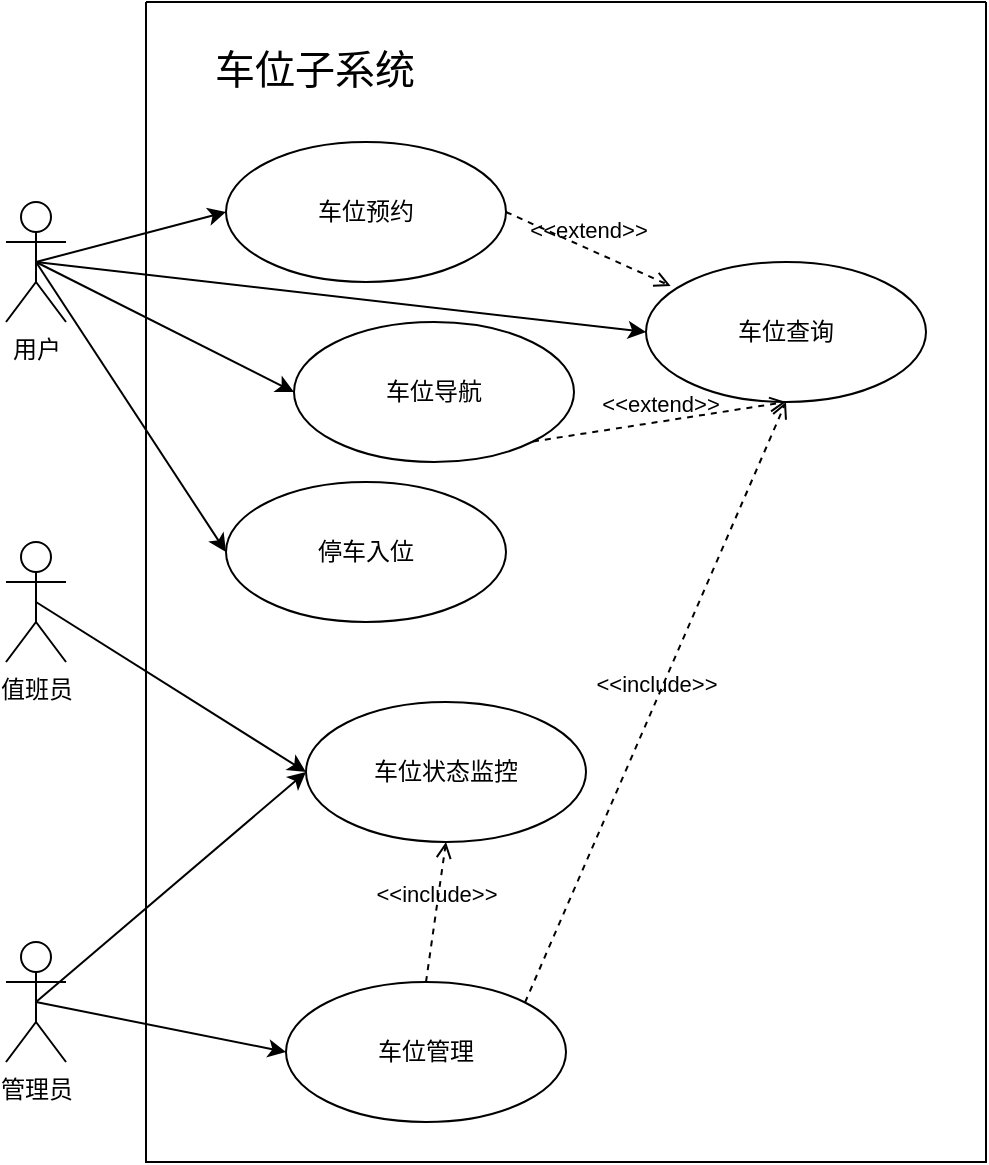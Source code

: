 <mxfile version="26.2.15">
  <diagram name="第 1 页" id="velZQ4lpSZnbNas9SU_s">
    <mxGraphModel dx="1094" dy="815" grid="1" gridSize="10" guides="1" tooltips="1" connect="1" arrows="1" fold="1" page="1" pageScale="1" pageWidth="827" pageHeight="1169" math="0" shadow="0">
      <root>
        <mxCell id="0" />
        <mxCell id="1" parent="0" />
        <mxCell id="JW3XTQ6Gc6_xEJs22Doc-1" value="" style="swimlane;startSize=0;" parent="1" vertex="1">
          <mxGeometry x="270" y="260" width="420" height="580" as="geometry" />
        </mxCell>
        <mxCell id="JW3XTQ6Gc6_xEJs22Doc-6" value="&lt;font style=&quot;font-size: 20px;&quot;&gt;车位子系统&lt;/font&gt;" style="text;html=1;align=center;verticalAlign=middle;resizable=0;points=[];autosize=1;strokeColor=none;fillColor=none;" parent="JW3XTQ6Gc6_xEJs22Doc-1" vertex="1">
          <mxGeometry x="24" y="13" width="120" height="40" as="geometry" />
        </mxCell>
        <mxCell id="JW3XTQ6Gc6_xEJs22Doc-8" value="车位预约" style="ellipse;whiteSpace=wrap;html=1;" parent="JW3XTQ6Gc6_xEJs22Doc-1" vertex="1">
          <mxGeometry x="40" y="70" width="140" height="70" as="geometry" />
        </mxCell>
        <mxCell id="JW3XTQ6Gc6_xEJs22Doc-9" value="车位查询" style="ellipse;whiteSpace=wrap;html=1;" parent="JW3XTQ6Gc6_xEJs22Doc-1" vertex="1">
          <mxGeometry x="250" y="130" width="140" height="70" as="geometry" />
        </mxCell>
        <mxCell id="JW3XTQ6Gc6_xEJs22Doc-10" value="停车入位" style="ellipse;whiteSpace=wrap;html=1;" parent="JW3XTQ6Gc6_xEJs22Doc-1" vertex="1">
          <mxGeometry x="40" y="240" width="140" height="70" as="geometry" />
        </mxCell>
        <mxCell id="JW3XTQ6Gc6_xEJs22Doc-11" value="车位导航" style="ellipse;whiteSpace=wrap;html=1;" parent="JW3XTQ6Gc6_xEJs22Doc-1" vertex="1">
          <mxGeometry x="74" y="160" width="140" height="70" as="geometry" />
        </mxCell>
        <mxCell id="JW3XTQ6Gc6_xEJs22Doc-12" value="车位状态监控" style="ellipse;whiteSpace=wrap;html=1;" parent="JW3XTQ6Gc6_xEJs22Doc-1" vertex="1">
          <mxGeometry x="80" y="350" width="140" height="70" as="geometry" />
        </mxCell>
        <mxCell id="JW3XTQ6Gc6_xEJs22Doc-13" value="车位管理" style="ellipse;whiteSpace=wrap;html=1;" parent="JW3XTQ6Gc6_xEJs22Doc-1" vertex="1">
          <mxGeometry x="70" y="490" width="140" height="70" as="geometry" />
        </mxCell>
        <mxCell id="JW3XTQ6Gc6_xEJs22Doc-21" value="&amp;lt;&amp;lt;extend&amp;gt;&amp;gt;" style="html=1;verticalAlign=bottom;labelBackgroundColor=none;endArrow=open;endFill=0;dashed=1;rounded=0;entryX=0.088;entryY=0.171;entryDx=0;entryDy=0;entryPerimeter=0;exitX=1;exitY=0.5;exitDx=0;exitDy=0;" parent="JW3XTQ6Gc6_xEJs22Doc-1" source="JW3XTQ6Gc6_xEJs22Doc-8" target="JW3XTQ6Gc6_xEJs22Doc-9" edge="1">
          <mxGeometry width="160" relative="1" as="geometry">
            <mxPoint x="180" y="50" as="sourcePoint" />
            <mxPoint x="340" y="50" as="targetPoint" />
          </mxGeometry>
        </mxCell>
        <mxCell id="JW3XTQ6Gc6_xEJs22Doc-22" value="&amp;lt;&amp;lt;extend&amp;gt;&amp;gt;" style="html=1;verticalAlign=bottom;labelBackgroundColor=none;endArrow=open;endFill=0;dashed=1;rounded=0;exitX=1;exitY=1;exitDx=0;exitDy=0;entryX=0.5;entryY=1;entryDx=0;entryDy=0;" parent="JW3XTQ6Gc6_xEJs22Doc-1" source="JW3XTQ6Gc6_xEJs22Doc-11" target="JW3XTQ6Gc6_xEJs22Doc-9" edge="1">
          <mxGeometry width="160" relative="1" as="geometry">
            <mxPoint x="120" y="380" as="sourcePoint" />
            <mxPoint x="280" y="380" as="targetPoint" />
          </mxGeometry>
        </mxCell>
        <mxCell id="NzmNWqqSm9omUXP1DXE9-1" value="&amp;lt;&amp;lt;include&amp;gt;&amp;gt;" style="html=1;verticalAlign=bottom;labelBackgroundColor=none;endArrow=open;endFill=0;dashed=1;rounded=0;exitX=0.5;exitY=0;exitDx=0;exitDy=0;entryX=0.5;entryY=1;entryDx=0;entryDy=0;" edge="1" parent="JW3XTQ6Gc6_xEJs22Doc-1" source="JW3XTQ6Gc6_xEJs22Doc-13" target="JW3XTQ6Gc6_xEJs22Doc-12">
          <mxGeometry width="160" relative="1" as="geometry">
            <mxPoint x="230" y="450" as="sourcePoint" />
            <mxPoint x="390" y="450" as="targetPoint" />
          </mxGeometry>
        </mxCell>
        <mxCell id="NzmNWqqSm9omUXP1DXE9-2" value="&amp;lt;&amp;lt;include&amp;gt;&amp;gt;" style="html=1;verticalAlign=bottom;labelBackgroundColor=none;endArrow=open;endFill=0;dashed=1;rounded=0;exitX=1;exitY=0;exitDx=0;exitDy=0;entryX=0.5;entryY=1;entryDx=0;entryDy=0;" edge="1" parent="JW3XTQ6Gc6_xEJs22Doc-1" source="JW3XTQ6Gc6_xEJs22Doc-13" target="JW3XTQ6Gc6_xEJs22Doc-9">
          <mxGeometry width="160" relative="1" as="geometry">
            <mxPoint x="240" y="470" as="sourcePoint" />
            <mxPoint x="400" y="470" as="targetPoint" />
          </mxGeometry>
        </mxCell>
        <mxCell id="JW3XTQ6Gc6_xEJs22Doc-2" value="用户" style="shape=umlActor;verticalLabelPosition=bottom;verticalAlign=top;html=1;" parent="1" vertex="1">
          <mxGeometry x="200" y="360" width="30" height="60" as="geometry" />
        </mxCell>
        <mxCell id="JW3XTQ6Gc6_xEJs22Doc-3" value="值班员" style="shape=umlActor;verticalLabelPosition=bottom;verticalAlign=top;html=1;" parent="1" vertex="1">
          <mxGeometry x="200" y="530" width="30" height="60" as="geometry" />
        </mxCell>
        <mxCell id="JW3XTQ6Gc6_xEJs22Doc-4" value="管理员" style="shape=umlActor;verticalLabelPosition=bottom;verticalAlign=top;html=1;" parent="1" vertex="1">
          <mxGeometry x="200" y="730" width="30" height="60" as="geometry" />
        </mxCell>
        <mxCell id="JW3XTQ6Gc6_xEJs22Doc-14" value="" style="endArrow=classic;html=1;rounded=0;exitX=0.5;exitY=0.5;exitDx=0;exitDy=0;exitPerimeter=0;entryX=0;entryY=0.5;entryDx=0;entryDy=0;" parent="1" source="JW3XTQ6Gc6_xEJs22Doc-2" target="JW3XTQ6Gc6_xEJs22Doc-8" edge="1">
          <mxGeometry width="50" height="50" relative="1" as="geometry">
            <mxPoint x="450" y="650" as="sourcePoint" />
            <mxPoint x="500" y="600" as="targetPoint" />
          </mxGeometry>
        </mxCell>
        <mxCell id="JW3XTQ6Gc6_xEJs22Doc-15" value="" style="endArrow=classic;html=1;rounded=0;exitX=0.5;exitY=0.5;exitDx=0;exitDy=0;exitPerimeter=0;entryX=0;entryY=0.5;entryDx=0;entryDy=0;" parent="1" source="JW3XTQ6Gc6_xEJs22Doc-2" target="JW3XTQ6Gc6_xEJs22Doc-10" edge="1">
          <mxGeometry width="50" height="50" relative="1" as="geometry">
            <mxPoint x="450" y="650" as="sourcePoint" />
            <mxPoint x="500" y="600" as="targetPoint" />
          </mxGeometry>
        </mxCell>
        <mxCell id="JW3XTQ6Gc6_xEJs22Doc-16" value="" style="endArrow=classic;html=1;rounded=0;exitX=0.5;exitY=0.5;exitDx=0;exitDy=0;exitPerimeter=0;entryX=0;entryY=0.5;entryDx=0;entryDy=0;" parent="1" source="JW3XTQ6Gc6_xEJs22Doc-2" target="JW3XTQ6Gc6_xEJs22Doc-9" edge="1">
          <mxGeometry width="50" height="50" relative="1" as="geometry">
            <mxPoint x="450" y="650" as="sourcePoint" />
            <mxPoint x="500" y="600" as="targetPoint" />
          </mxGeometry>
        </mxCell>
        <mxCell id="JW3XTQ6Gc6_xEJs22Doc-17" value="" style="endArrow=classic;html=1;rounded=0;exitX=0.5;exitY=0.5;exitDx=0;exitDy=0;exitPerimeter=0;entryX=0;entryY=0.5;entryDx=0;entryDy=0;" parent="1" source="JW3XTQ6Gc6_xEJs22Doc-2" target="JW3XTQ6Gc6_xEJs22Doc-11" edge="1">
          <mxGeometry width="50" height="50" relative="1" as="geometry">
            <mxPoint x="450" y="650" as="sourcePoint" />
            <mxPoint x="500" y="600" as="targetPoint" />
          </mxGeometry>
        </mxCell>
        <mxCell id="JW3XTQ6Gc6_xEJs22Doc-18" value="" style="endArrow=classic;html=1;rounded=0;exitX=0.5;exitY=0.5;exitDx=0;exitDy=0;exitPerimeter=0;entryX=0;entryY=0.5;entryDx=0;entryDy=0;" parent="1" source="JW3XTQ6Gc6_xEJs22Doc-3" target="JW3XTQ6Gc6_xEJs22Doc-12" edge="1">
          <mxGeometry width="50" height="50" relative="1" as="geometry">
            <mxPoint x="450" y="650" as="sourcePoint" />
            <mxPoint x="500" y="600" as="targetPoint" />
          </mxGeometry>
        </mxCell>
        <mxCell id="JW3XTQ6Gc6_xEJs22Doc-19" value="" style="endArrow=classic;html=1;rounded=0;exitX=0.5;exitY=0.5;exitDx=0;exitDy=0;exitPerimeter=0;entryX=0;entryY=0.5;entryDx=0;entryDy=0;" parent="1" source="JW3XTQ6Gc6_xEJs22Doc-4" target="JW3XTQ6Gc6_xEJs22Doc-13" edge="1">
          <mxGeometry width="50" height="50" relative="1" as="geometry">
            <mxPoint x="450" y="650" as="sourcePoint" />
            <mxPoint x="500" y="600" as="targetPoint" />
          </mxGeometry>
        </mxCell>
        <mxCell id="JW3XTQ6Gc6_xEJs22Doc-20" value="" style="endArrow=classic;html=1;rounded=0;exitX=0.5;exitY=0.5;exitDx=0;exitDy=0;exitPerimeter=0;entryX=0;entryY=0.5;entryDx=0;entryDy=0;" parent="1" source="JW3XTQ6Gc6_xEJs22Doc-4" target="JW3XTQ6Gc6_xEJs22Doc-12" edge="1">
          <mxGeometry width="50" height="50" relative="1" as="geometry">
            <mxPoint x="450" y="650" as="sourcePoint" />
            <mxPoint x="500" y="600" as="targetPoint" />
          </mxGeometry>
        </mxCell>
      </root>
    </mxGraphModel>
  </diagram>
</mxfile>
